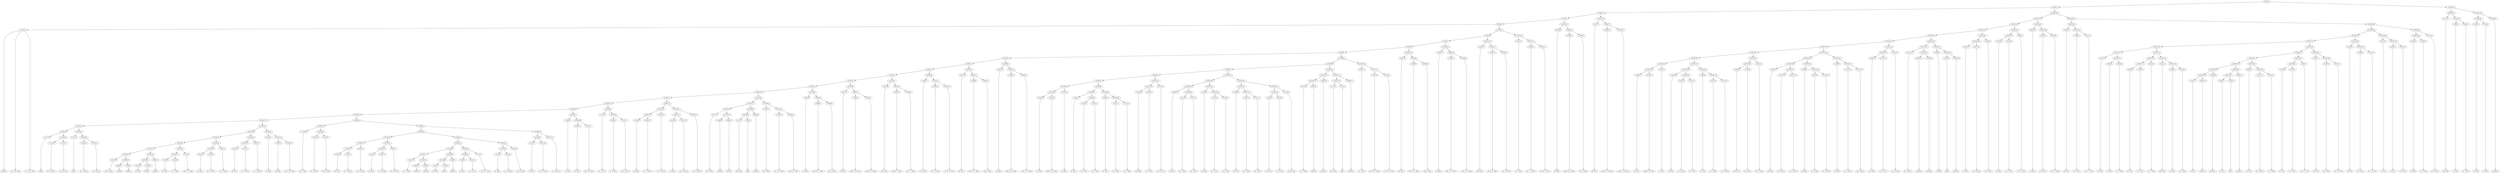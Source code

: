 digraph sample{
"L-543(0)"->"[Dis](0)"
"L-543(0)"->"[C  D  Dis  A](0)"
"L-543(0)"->"[C  D  Dis  A](1)"
"L2712(0)"->"[D](0)"
"L-1814(0)"->"[D  Gis  B](0)"
"L-1814(1)"->"[D  Gis  B](1)"
"L5358(24)"->"L-1814(0)"
"L5358(24)"->"L-1814(1)"
"L5358(23)"->"L2712(0)"
"L5358(23)"->"L5358(24)"
"L2712(1)"->"[D](1)"
"L4536(0)"->"[D  G  Ais](0)"
"L4536(1)"->"[D  G  Ais](1)"
"L5358(26)"->"L4536(0)"
"L5358(26)"->"L4536(1)"
"L5358(25)"->"L2712(1)"
"L5358(25)"->"L5358(26)"
"L5358(22)"->"L5358(23)"
"L5358(22)"->"L5358(25)"
"L1532(0)"->"[D  Fis  A](0)"
"L3609(0)"->"[rest](0)"
"L3609(1)"->"[rest](1)"
"L5358(33)"->"L3609(0)"
"L5358(33)"->"L3609(1)"
"L5358(32)"->"L1532(0)"
"L5358(32)"->"L5358(33)"
"L4182(0)"->"[D  E](0)"
"L-1828(0)"->"[Fis](0)"
"L5358(35)"->"L4182(0)"
"L5358(35)"->"L-1828(0)"
"L3609(2)"->"[rest](2)"
"L5358(34)"->"L5358(35)"
"L5358(34)"->"L3609(2)"
"L5358(31)"->"L5358(32)"
"L5358(31)"->"L5358(34)"
"L2490(0)"->"[G  A](0)"
"L3314(0)"->"[C  G  B](0)"
"L5358(37)"->"L2490(0)"
"L5358(37)"->"L3314(0)"
"L737(0)"->"[Cis  D  G  B](0)"
"L5358(36)"->"L5358(37)"
"L5358(36)"->"L737(0)"
"L5358(30)"->"L5358(31)"
"L5358(30)"->"L5358(36)"
"L4182(1)"->"[D  E](1)"
"L3487(0)"->"[C  D  Fis](0)"
"L5358(39)"->"L4182(1)"
"L5358(39)"->"L3487(0)"
"L3487(1)"->"[C  D  Fis](1)"
"L5358(38)"->"L5358(39)"
"L5358(38)"->"L3487(1)"
"L5358(29)"->"L5358(30)"
"L5358(29)"->"L5358(38)"
"L4182(2)"->"[D  E](2)"
"L3487(2)"->"[C  D  Fis](2)"
"L5358(41)"->"L4182(2)"
"L5358(41)"->"L3487(2)"
"L3487(3)"->"[C  D  Fis](3)"
"L5358(40)"->"L5358(41)"
"L5358(40)"->"L3487(3)"
"L5358(28)"->"L5358(29)"
"L5358(28)"->"L5358(40)"
"L2638(0)"->"[G  B](0)"
"L-1809(0)"->"[D  B](0)"
"L2556(0)"->"[D  E  Fis  B](0)"
"L5358(43)"->"L-1809(0)"
"L5358(43)"->"L2556(0)"
"L5358(42)"->"L2638(0)"
"L5358(42)"->"L5358(43)"
"L5358(27)"->"L5358(28)"
"L5358(27)"->"L5358(42)"
"L5358(21)"->"L5358(22)"
"L5358(21)"->"L5358(27)"
"L-1760(0)"->"[D  G  A](0)"
"L3678(0)"->"[C  D  B](0)"
"L4701(0)"->"[Cis  D  B](0)"
"L5358(46)"->"L3678(0)"
"L5358(46)"->"L4701(0)"
"L5358(45)"->"L-1760(0)"
"L5358(45)"->"L5358(46)"
"L4182(3)"->"[D  E](3)"
"L3487(4)"->"[C  D  Fis](4)"
"L5358(51)"->"L4182(3)"
"L5358(51)"->"L3487(4)"
"L3487(5)"->"[C  D  Fis](5)"
"L5358(50)"->"L5358(51)"
"L5358(50)"->"L3487(5)"
"L4182(4)"->"[D  E](4)"
"L3487(6)"->"[C  D  Fis](6)"
"L5358(53)"->"L4182(4)"
"L5358(53)"->"L3487(6)"
"L3487(7)"->"[C  D  Fis](7)"
"L5358(52)"->"L5358(53)"
"L5358(52)"->"L3487(7)"
"L5358(49)"->"L5358(50)"
"L5358(49)"->"L5358(52)"
"L2417(0)"->"[D  G  B](0)"
"L3609(3)"->"[rest](3)"
"L3609(4)"->"[rest](4)"
"L5358(58)"->"L3609(3)"
"L5358(58)"->"L3609(4)"
"L5358(57)"->"L2417(0)"
"L5358(57)"->"L5358(58)"
"L4182(5)"->"[D  E](5)"
"L-1828(1)"->"[Fis](1)"
"L5358(60)"->"L4182(5)"
"L5358(60)"->"L-1828(1)"
"L3609(5)"->"[rest](5)"
"L5358(59)"->"L5358(60)"
"L5358(59)"->"L3609(5)"
"L5358(56)"->"L5358(57)"
"L5358(56)"->"L5358(59)"
"L2490(1)"->"[G  A](1)"
"L3314(1)"->"[C  G  B](1)"
"L5358(62)"->"L2490(1)"
"L5358(62)"->"L3314(1)"
"L737(1)"->"[Cis  D  G  B](1)"
"L5358(61)"->"L5358(62)"
"L5358(61)"->"L737(1)"
"L5358(55)"->"L5358(56)"
"L5358(55)"->"L5358(61)"
"L4182(6)"->"[D  E](6)"
"L3487(8)"->"[C  D  Fis](8)"
"L5358(64)"->"L4182(6)"
"L5358(64)"->"L3487(8)"
"L3487(9)"->"[C  D  Fis](9)"
"L5358(63)"->"L5358(64)"
"L5358(63)"->"L3487(9)"
"L5358(54)"->"L5358(55)"
"L5358(54)"->"L5358(63)"
"L5358(48)"->"L5358(49)"
"L5358(48)"->"L5358(54)"
"L4182(7)"->"[D  E](7)"
"L3487(10)"->"[C  D  Fis](10)"
"L5358(66)"->"L4182(7)"
"L5358(66)"->"L3487(10)"
"L3487(11)"->"[C  D  Fis](11)"
"L5358(65)"->"L5358(66)"
"L5358(65)"->"L3487(11)"
"L5358(47)"->"L5358(48)"
"L5358(47)"->"L5358(65)"
"L5358(44)"->"L5358(45)"
"L5358(44)"->"L5358(47)"
"L5358(20)"->"L5358(21)"
"L5358(20)"->"L5358(44)"
"L2638(1)"->"[G  B](1)"
"L-1809(1)"->"[D  B](1)"
"L2556(1)"->"[D  E  Fis  B](1)"
"L5358(68)"->"L-1809(1)"
"L5358(68)"->"L2556(1)"
"L5358(67)"->"L2638(1)"
"L5358(67)"->"L5358(68)"
"L5358(19)"->"L5358(20)"
"L5358(19)"->"L5358(67)"
"L-1760(1)"->"[D  G  A](1)"
"L3678(1)"->"[C  D  B](1)"
"L4701(1)"->"[Cis  D  B](1)"
"L5358(70)"->"L3678(1)"
"L5358(70)"->"L4701(1)"
"L5358(69)"->"L-1760(1)"
"L5358(69)"->"L5358(70)"
"L5358(18)"->"L5358(19)"
"L5358(18)"->"L5358(69)"
"L4182(8)"->"[D  E](8)"
"L3487(12)"->"[C  D  Fis](12)"
"L5358(73)"->"L4182(8)"
"L5358(73)"->"L3487(12)"
"L3487(13)"->"[C  D  Fis](13)"
"L5358(72)"->"L5358(73)"
"L5358(72)"->"L3487(13)"
"L4182(9)"->"[D  E](9)"
"L3487(14)"->"[C  D  Fis](14)"
"L5358(75)"->"L4182(9)"
"L5358(75)"->"L3487(14)"
"L3487(15)"->"[C  D  Fis](15)"
"L5358(74)"->"L5358(75)"
"L5358(74)"->"L3487(15)"
"L5358(71)"->"L5358(72)"
"L5358(71)"->"L5358(74)"
"L5358(17)"->"L5358(18)"
"L5358(17)"->"L5358(71)"
"L2417(1)"->"[D  G  B](1)"
"L3609(6)"->"[rest](6)"
"L3609(7)"->"[rest](7)"
"L5358(79)"->"L3609(6)"
"L5358(79)"->"L3609(7)"
"L5358(78)"->"L2417(1)"
"L5358(78)"->"L5358(79)"
"L3111(0)"->"[Fis  G](0)"
"L783(0)"->"[A](0)"
"L5358(81)"->"L3111(0)"
"L5358(81)"->"L783(0)"
"L3609(8)"->"[rest](8)"
"L5358(80)"->"L5358(81)"
"L5358(80)"->"L3609(8)"
"L5358(77)"->"L5358(78)"
"L5358(77)"->"L5358(80)"
"L3345(0)"->"[E  G  B](0)"
"L3461(0)"->"[E  Fis  G  B](0)"
"L3461(1)"->"[E  Fis  G  B](1)"
"L4321(0)"->"L3461(0)"
"L4321(0)"->"L3461(1)"
"L5358(82)"->"L3345(0)"
"L5358(82)"->"L4321(0)"
"L5358(76)"->"L5358(77)"
"L5358(76)"->"L5358(82)"
"L5358(16)"->"L5358(17)"
"L5358(16)"->"L5358(76)"
"L4567(0)"->"[E  B](0)"
"L1666(0)"->"[Dis  Fis  A  B](0)"
"L3898(0)"->"[Fis  A  B](0)"
"L4882(0)"->"L1666(0)"
"L4882(0)"->"L3898(0)"
"L5358(83)"->"L4567(0)"
"L5358(83)"->"L4882(0)"
"L5358(15)"->"L5358(16)"
"L5358(15)"->"L5358(83)"
"L4567(1)"->"[E  B](1)"
"L1666(1)"->"[Dis  Fis  A  B](1)"
"L1666(2)"->"[Dis  Fis  A  B](2)"
"L4882(1)"->"L1666(1)"
"L4882(1)"->"L1666(2)"
"L5358(84)"->"L4567(1)"
"L5358(84)"->"L4882(1)"
"L5358(14)"->"L5358(15)"
"L5358(14)"->"L5358(84)"
"L3925(0)"->"[Dis  E](0)"
"L3461(2)"->"[E  Fis  G  B](2)"
"L1690(0)"->"[E  G  A  B](0)"
"L4681(0)"->"L3461(2)"
"L4681(0)"->"L1690(0)"
"L5358(85)"->"L3925(0)"
"L5358(85)"->"L4681(0)"
"L5358(13)"->"L5358(14)"
"L5358(13)"->"L5358(85)"
"L2400(0)"->"[C  E  B](0)"
"L1690(1)"->"[E  G  A  B](1)"
"L3461(3)"->"[E  Fis  G  B](3)"
"L5051(0)"->"L1690(1)"
"L5051(0)"->"L3461(3)"
"L5358(86)"->"L2400(0)"
"L5358(86)"->"L5051(0)"
"L5358(12)"->"L5358(13)"
"L5358(12)"->"L5358(86)"
"L4567(2)"->"[E  B](2)"
"L1666(3)"->"[Dis  Fis  A  B](3)"
"L3898(1)"->"[Fis  A  B](1)"
"L4882(2)"->"L1666(3)"
"L4882(2)"->"L3898(1)"
"L5358(87)"->"L4567(2)"
"L5358(87)"->"L4882(2)"
"L5358(11)"->"L5358(12)"
"L5358(11)"->"L5358(87)"
"L4567(3)"->"[E  B](3)"
"L1666(4)"->"[Dis  Fis  A  B](4)"
"L1666(5)"->"[Dis  Fis  A  B](5)"
"L4882(3)"->"L1666(4)"
"L4882(3)"->"L1666(5)"
"L5358(88)"->"L4567(3)"
"L5358(88)"->"L4882(3)"
"L5358(10)"->"L5358(11)"
"L5358(10)"->"L5358(88)"
"L2059(0)"->"[E  G](0)"
"L2470(0)"->"[Dis  E  Fis  A](0)"
"L5358(95)"->"L2059(0)"
"L5358(95)"->"L2470(0)"
"L2214(0)"->"[C  D](0)"
"L5358(94)"->"L5358(95)"
"L5358(94)"->"L2214(0)"
"L-1809(2)"->"[D  B](2)"
"L2474(0)"->"[C  D  A](0)"
"L2474(1)"->"[C  D  A](1)"
"L5358(98)"->"L2474(0)"
"L5358(98)"->"L2474(1)"
"L5358(97)"->"L-1809(2)"
"L5358(97)"->"L5358(98)"
"L2490(2)"->"[G  A](2)"
"L2417(2)"->"[D  G  B](2)"
"L2417(3)"->"[D  G  B](3)"
"L5358(100)"->"L2417(2)"
"L5358(100)"->"L2417(3)"
"L5358(99)"->"L2490(2)"
"L5358(99)"->"L5358(100)"
"L5358(96)"->"L5358(97)"
"L5358(96)"->"L5358(99)"
"L5358(93)"->"L5358(94)"
"L5358(93)"->"L5358(96)"
"L2404(0)"->"[Cis  D](0)"
"L2474(2)"->"[C  D  A](2)"
"L5358(102)"->"L2404(0)"
"L5358(102)"->"L2474(2)"
"L1532(1)"->"[D  Fis  A](1)"
"L5358(101)"->"L5358(102)"
"L5358(101)"->"L1532(1)"
"L5358(92)"->"L5358(93)"
"L5358(92)"->"L5358(101)"
"L2638(2)"->"[G  B](2)"
"L2417(4)"->"[D  G  B](4)"
"L2417(5)"->"[D  G  B](5)"
"L5358(106)"->"L2417(4)"
"L5358(106)"->"L2417(5)"
"L5358(105)"->"L2638(2)"
"L5358(105)"->"L5358(106)"
"L-1809(3)"->"[D  B](3)"
"L2474(3)"->"[C  D  A](3)"
"L2474(4)"->"[C  D  A](4)"
"L5358(108)"->"L2474(3)"
"L5358(108)"->"L2474(4)"
"L5358(107)"->"L-1809(3)"
"L5358(107)"->"L5358(108)"
"L5358(104)"->"L5358(105)"
"L5358(104)"->"L5358(107)"
"L2490(3)"->"[G  A](3)"
"L2417(6)"->"[D  G  B](6)"
"L2417(7)"->"[D  G  B](7)"
"L5358(111)"->"L2417(6)"
"L5358(111)"->"L2417(7)"
"L5358(110)"->"L2490(3)"
"L5358(110)"->"L5358(111)"
"L2404(1)"->"[Cis  D](1)"
"L2474(5)"->"[C  D  A](5)"
"L5358(113)"->"L2404(1)"
"L5358(113)"->"L2474(5)"
"L1532(2)"->"[D  Fis  A](2)"
"L5358(112)"->"L5358(113)"
"L5358(112)"->"L1532(2)"
"L5358(109)"->"L5358(110)"
"L5358(109)"->"L5358(112)"
"L5358(103)"->"L5358(104)"
"L5358(103)"->"L5358(109)"
"L5358(91)"->"L5358(92)"
"L5358(91)"->"L5358(103)"
"L2417(8)"->"[D  G  B](8)"
"L3609(9)"->"[rest](9)"
"L5358(116)"->"L2417(8)"
"L5358(116)"->"L3609(9)"
"L3609(10)"->"[rest](10)"
"L5358(115)"->"L5358(116)"
"L5358(115)"->"L3609(10)"
"L3111(1)"->"[Fis  G](1)"
"L783(1)"->"[A](1)"
"L5358(118)"->"L3111(1)"
"L5358(118)"->"L783(1)"
"L3609(11)"->"[rest](11)"
"L5358(117)"->"L5358(118)"
"L5358(117)"->"L3609(11)"
"L5358(114)"->"L5358(115)"
"L5358(114)"->"L5358(117)"
"L5358(90)"->"L5358(91)"
"L5358(90)"->"L5358(114)"
"L3345(1)"->"[E  G  B](1)"
"L3461(4)"->"[E  Fis  G  B](4)"
"L3461(5)"->"[E  Fis  G  B](5)"
"L4321(1)"->"L3461(4)"
"L4321(1)"->"L3461(5)"
"L5358(119)"->"L3345(1)"
"L5358(119)"->"L4321(1)"
"L5358(89)"->"L5358(90)"
"L5358(89)"->"L5358(119)"
"L5358(9)"->"L5358(10)"
"L5358(9)"->"L5358(89)"
"L4567(4)"->"[E  B](4)"
"L1666(6)"->"[Dis  Fis  A  B](6)"
"L3898(2)"->"[Fis  A  B](2)"
"L4882(4)"->"L1666(6)"
"L4882(4)"->"L3898(2)"
"L5358(120)"->"L4567(4)"
"L5358(120)"->"L4882(4)"
"L5358(8)"->"L5358(9)"
"L5358(8)"->"L5358(120)"
"L4567(5)"->"[E  B](5)"
"L1666(7)"->"[Dis  Fis  A  B](7)"
"L1666(8)"->"[Dis  Fis  A  B](8)"
"L4882(5)"->"L1666(7)"
"L4882(5)"->"L1666(8)"
"L5358(121)"->"L4567(5)"
"L5358(121)"->"L4882(5)"
"L5358(7)"->"L5358(8)"
"L5358(7)"->"L5358(121)"
"L3925(1)"->"[Dis  E](1)"
"L3461(6)"->"[E  Fis  G  B](6)"
"L1690(2)"->"[E  G  A  B](2)"
"L4681(1)"->"L3461(6)"
"L4681(1)"->"L1690(2)"
"L5358(122)"->"L3925(1)"
"L5358(122)"->"L4681(1)"
"L5358(6)"->"L5358(7)"
"L5358(6)"->"L5358(122)"
"L2400(1)"->"[C  E  B](1)"
"L1690(3)"->"[E  G  A  B](3)"
"L3461(7)"->"[E  Fis  G  B](7)"
"L5051(1)"->"L1690(3)"
"L5051(1)"->"L3461(7)"
"L5358(123)"->"L2400(1)"
"L5358(123)"->"L5051(1)"
"L5358(5)"->"L5358(6)"
"L5358(5)"->"L5358(123)"
"L5358(4)"->"L-543(0)"
"L5358(4)"->"L5358(5)"
"L4567(6)"->"[E  B](6)"
"L1666(9)"->"[Dis  Fis  A  B](9)"
"L3898(3)"->"[Fis  A  B](3)"
"L4882(6)"->"L1666(9)"
"L4882(6)"->"L3898(3)"
"L5358(124)"->"L4567(6)"
"L5358(124)"->"L4882(6)"
"L5358(3)"->"L5358(4)"
"L5358(3)"->"L5358(124)"
"L4567(7)"->"[E  B](7)"
"L1666(10)"->"[Dis  Fis  A  B](10)"
"L1666(11)"->"[Dis  Fis  A  B](11)"
"L4882(7)"->"L1666(10)"
"L4882(7)"->"L1666(11)"
"L5358(125)"->"L4567(7)"
"L5358(125)"->"L4882(7)"
"L5358(2)"->"L5358(3)"
"L5358(2)"->"L5358(125)"
"L2059(1)"->"[E  G](1)"
"L2470(1)"->"[Dis  E  Fis  A](1)"
"L5358(136)"->"L2059(1)"
"L5358(136)"->"L2470(1)"
"L2214(1)"->"[C  D](1)"
"L5358(135)"->"L5358(136)"
"L5358(135)"->"L2214(1)"
"L-1809(4)"->"[D  B](4)"
"L2474(6)"->"[C  D  A](6)"
"L2474(7)"->"[C  D  A](7)"
"L5358(139)"->"L2474(6)"
"L5358(139)"->"L2474(7)"
"L5358(138)"->"L-1809(4)"
"L5358(138)"->"L5358(139)"
"L2490(4)"->"[G  A](4)"
"L2417(9)"->"[D  G  B](9)"
"L2417(10)"->"[D  G  B](10)"
"L5358(141)"->"L2417(9)"
"L5358(141)"->"L2417(10)"
"L5358(140)"->"L2490(4)"
"L5358(140)"->"L5358(141)"
"L5358(137)"->"L5358(138)"
"L5358(137)"->"L5358(140)"
"L5358(134)"->"L5358(135)"
"L5358(134)"->"L5358(137)"
"L2404(2)"->"[Cis  D](2)"
"L2474(8)"->"[C  D  A](8)"
"L5358(143)"->"L2404(2)"
"L5358(143)"->"L2474(8)"
"L1532(3)"->"[D  Fis  A](3)"
"L5358(142)"->"L5358(143)"
"L5358(142)"->"L1532(3)"
"L5358(133)"->"L5358(134)"
"L5358(133)"->"L5358(142)"
"L2638(3)"->"[G  B](3)"
"L2417(11)"->"[D  G  B](11)"
"L2417(12)"->"[D  G  B](12)"
"L5358(147)"->"L2417(11)"
"L5358(147)"->"L2417(12)"
"L5358(146)"->"L2638(3)"
"L5358(146)"->"L5358(147)"
"L-1809(5)"->"[D  B](5)"
"L2474(9)"->"[C  D  A](9)"
"L2474(10)"->"[C  D  A](10)"
"L5358(149)"->"L2474(9)"
"L5358(149)"->"L2474(10)"
"L5358(148)"->"L-1809(5)"
"L5358(148)"->"L5358(149)"
"L5358(145)"->"L5358(146)"
"L5358(145)"->"L5358(148)"
"L2490(5)"->"[G  A](5)"
"L2417(13)"->"[D  G  B](13)"
"L2417(14)"->"[D  G  B](14)"
"L5358(151)"->"L2417(13)"
"L5358(151)"->"L2417(14)"
"L5358(150)"->"L2490(5)"
"L5358(150)"->"L5358(151)"
"L5358(144)"->"L5358(145)"
"L5358(144)"->"L5358(150)"
"L5358(132)"->"L5358(133)"
"L5358(132)"->"L5358(144)"
"L2404(3)"->"[Cis  D](3)"
"L2474(11)"->"[C  D  A](11)"
"L5358(153)"->"L2404(3)"
"L5358(153)"->"L2474(11)"
"L1532(4)"->"[D  Fis  A](4)"
"L5358(152)"->"L5358(153)"
"L5358(152)"->"L1532(4)"
"L5358(131)"->"L5358(132)"
"L5358(131)"->"L5358(152)"
"L2417(15)"->"[D  G  B](15)"
"L3609(12)"->"[rest](12)"
"L3609(13)"->"[rest](13)"
"L5358(156)"->"L3609(12)"
"L5358(156)"->"L3609(13)"
"L5358(155)"->"L2417(15)"
"L5358(155)"->"L5358(156)"
"L2490(6)"->"[G  A](6)"
"L1264(0)"->"[G](0)"
"L3609(14)"->"[rest](14)"
"L5358(158)"->"L1264(0)"
"L5358(158)"->"L3609(14)"
"L5358(157)"->"L2490(6)"
"L5358(157)"->"L5358(158)"
"L5358(154)"->"L5358(155)"
"L5358(154)"->"L5358(157)"
"L5358(130)"->"L5358(131)"
"L5358(130)"->"L5358(154)"
"L3631(0)"->"[F  G](0)"
"L2417(16)"->"[D  G  B](16)"
"L5358(160)"->"L3631(0)"
"L5358(160)"->"L2417(16)"
"L3520(0)"->"[F  G  B](0)"
"L5358(159)"->"L5358(160)"
"L5358(159)"->"L3520(0)"
"L5358(129)"->"L5358(130)"
"L5358(129)"->"L5358(159)"
"L2762(0)"->"[C  E](0)"
"L2198(0)"->"[C  E  G](0)"
"L5358(162)"->"L2762(0)"
"L5358(162)"->"L2198(0)"
"L408(0)"->"[C  E  F  G](0)"
"L5358(161)"->"L5358(162)"
"L5358(161)"->"L408(0)"
"L5358(128)"->"L5358(129)"
"L5358(128)"->"L5358(161)"
"L3813(0)"->"[D  F](0)"
"L3520(1)"->"[F  G  B](1)"
"L4531(0)"->"[D  F  G  B](0)"
"L5358(164)"->"L3520(1)"
"L5358(164)"->"L4531(0)"
"L5358(163)"->"L3813(0)"
"L5358(163)"->"L5358(164)"
"L5358(127)"->"L5358(128)"
"L5358(127)"->"L5358(163)"
"L2059(2)"->"[E  G](2)"
"L2198(1)"->"[C  E  G](1)"
"L2811(0)"->"[C  E  G  A](0)"
"L5358(167)"->"L2198(1)"
"L5358(167)"->"L2811(0)"
"L5358(166)"->"L2059(2)"
"L5358(166)"->"L5358(167)"
"L3877(0)"->"[F  A](0)"
"L2056(0)"->"[C  A](0)"
"L5045(0)"->"[C  F  A](0)"
"L5358(174)"->"L2056(0)"
"L5358(174)"->"L5045(0)"
"L5358(173)"->"L3877(0)"
"L5358(173)"->"L5358(174)"
"L2059(3)"->"[E  G](3)"
"L2198(2)"->"[C  E  G](2)"
"L5358(177)"->"L2059(3)"
"L5358(177)"->"L2198(2)"
"L3435(0)"->"[C  G  A](0)"
"L5358(176)"->"L5358(177)"
"L5358(176)"->"L3435(0)"
"L3111(2)"->"[Fis  G](2)"
"L2059(4)"->"[E  G](4)"
"L2853(0)"->"[D  F  B](0)"
"L5358(179)"->"L2059(4)"
"L5358(179)"->"L2853(0)"
"L5358(178)"->"L3111(2)"
"L5358(178)"->"L5358(179)"
"L5358(175)"->"L5358(176)"
"L5358(175)"->"L5358(178)"
"L5358(172)"->"L5358(173)"
"L5358(172)"->"L5358(175)"
"L2762(1)"->"[C  E](1)"
"L3609(15)"->"[rest](15)"
"L5358(185)"->"L2762(1)"
"L5358(185)"->"L3609(15)"
"L3609(16)"->"[rest](16)"
"L5358(184)"->"L5358(185)"
"L5358(184)"->"L3609(16)"
"L2490(7)"->"[G  A](7)"
"L1264(1)"->"[G](1)"
"L5358(187)"->"L2490(7)"
"L5358(187)"->"L1264(1)"
"L3609(17)"->"[rest](17)"
"L5358(186)"->"L5358(187)"
"L5358(186)"->"L3609(17)"
"L5358(183)"->"L5358(184)"
"L5358(183)"->"L5358(186)"
"L3631(1)"->"[F  G](1)"
"L2417(17)"->"[D  G  B](17)"
"L3520(2)"->"[F  G  B](2)"
"L5358(189)"->"L2417(17)"
"L5358(189)"->"L3520(2)"
"L5358(188)"->"L3631(1)"
"L5358(188)"->"L5358(189)"
"L5358(182)"->"L5358(183)"
"L5358(182)"->"L5358(188)"
"L2762(2)"->"[C  E](2)"
"L2198(3)"->"[C  E  G](3)"
"L5358(191)"->"L2762(2)"
"L5358(191)"->"L2198(3)"
"L408(1)"->"[C  E  F  G](1)"
"L5358(190)"->"L5358(191)"
"L5358(190)"->"L408(1)"
"L5358(181)"->"L5358(182)"
"L5358(181)"->"L5358(190)"
"L3813(1)"->"[D  F](1)"
"L3520(3)"->"[F  G  B](3)"
"L4531(1)"->"[D  F  G  B](1)"
"L5358(193)"->"L3520(3)"
"L5358(193)"->"L4531(1)"
"L5358(192)"->"L3813(1)"
"L5358(192)"->"L5358(193)"
"L5358(180)"->"L5358(181)"
"L5358(180)"->"L5358(192)"
"L5358(171)"->"L5358(172)"
"L5358(171)"->"L5358(180)"
"L2059(5)"->"[E  G](5)"
"L2198(4)"->"[C  E  G](4)"
"L2811(1)"->"[C  E  G  A](1)"
"L5358(195)"->"L2198(4)"
"L5358(195)"->"L2811(1)"
"L5358(194)"->"L2059(5)"
"L5358(194)"->"L5358(195)"
"L5358(170)"->"L5358(171)"
"L5358(170)"->"L5358(194)"
"L3877(1)"->"[F  A](1)"
"L2056(1)"->"[C  A](1)"
"L5045(1)"->"[C  F  A](1)"
"L5358(197)"->"L2056(1)"
"L5358(197)"->"L5045(1)"
"L5358(196)"->"L3877(1)"
"L5358(196)"->"L5358(197)"
"L5358(169)"->"L5358(170)"
"L5358(169)"->"L5358(196)"
"L2059(6)"->"[E  G](6)"
"L2198(5)"->"[C  E  G](5)"
"L5358(199)"->"L2059(6)"
"L5358(199)"->"L2198(5)"
"L3435(1)"->"[C  G  A](1)"
"L5358(198)"->"L5358(199)"
"L5358(198)"->"L3435(1)"
"L5358(168)"->"L5358(169)"
"L5358(168)"->"L5358(198)"
"L5358(165)"->"L5358(166)"
"L5358(165)"->"L5358(168)"
"L5358(126)"->"L5358(127)"
"L5358(126)"->"L5358(165)"
"L5358(1)"->"L5358(2)"
"L5358(1)"->"L5358(126)"
"L3111(3)"->"[Fis  G](3)"
"L2059(7)"->"[E  G](7)"
"L2853(1)"->"[D  F  B](1)"
"L5358(202)"->"L2059(7)"
"L5358(202)"->"L2853(1)"
"L5358(201)"->"L3111(3)"
"L5358(201)"->"L5358(202)"
"L2762(3)"->"[C  E](3)"
"L2762(4)"->"[C  E](4)"
"L5358(204)"->"L2762(3)"
"L5358(204)"->"L2762(4)"
"L3609(18)"->"[rest](18)"
"L5358(203)"->"L5358(204)"
"L5358(203)"->"L3609(18)"
"L5358(200)"->"L5358(201)"
"L5358(200)"->"L5358(203)"
"L5358(0)"->"L5358(1)"
"L5358(0)"->"L5358(200)"
{rank = min; "L5358(0)"}
{rank = same; "L5358(1)"; "L5358(200)";}
{rank = same; "L5358(2)"; "L5358(126)"; "L5358(201)"; "L5358(203)";}
{rank = same; "L5358(3)"; "L5358(125)"; "L5358(127)"; "L5358(165)"; "L3111(3)"; "L5358(202)"; "L5358(204)"; "L3609(18)";}
{rank = same; "L5358(4)"; "L5358(124)"; "L4567(7)"; "L4882(7)"; "L5358(128)"; "L5358(163)"; "L5358(166)"; "L5358(168)"; "L2059(7)"; "L2853(1)"; "L2762(3)"; "L2762(4)";}
{rank = same; "L-543(0)"; "L5358(5)"; "L4567(6)"; "L4882(6)"; "L1666(10)"; "L1666(11)"; "L5358(129)"; "L5358(161)"; "L3813(0)"; "L5358(164)"; "L2059(2)"; "L5358(167)"; "L5358(169)"; "L5358(198)";}
{rank = same; "L5358(6)"; "L5358(123)"; "L1666(9)"; "L3898(3)"; "L5358(130)"; "L5358(159)"; "L5358(162)"; "L408(0)"; "L3520(1)"; "L4531(0)"; "L2198(1)"; "L2811(0)"; "L5358(170)"; "L5358(196)"; "L5358(199)"; "L3435(1)";}
{rank = same; "L5358(7)"; "L5358(122)"; "L2400(1)"; "L5051(1)"; "L5358(131)"; "L5358(154)"; "L5358(160)"; "L3520(0)"; "L2762(0)"; "L2198(0)"; "L5358(171)"; "L5358(194)"; "L3877(1)"; "L5358(197)"; "L2059(6)"; "L2198(5)";}
{rank = same; "L5358(8)"; "L5358(121)"; "L3925(1)"; "L4681(1)"; "L1690(3)"; "L3461(7)"; "L5358(132)"; "L5358(152)"; "L5358(155)"; "L5358(157)"; "L3631(0)"; "L2417(16)"; "L5358(172)"; "L5358(180)"; "L2059(5)"; "L5358(195)"; "L2056(1)"; "L5045(1)";}
{rank = same; "L5358(9)"; "L5358(120)"; "L4567(5)"; "L4882(5)"; "L3461(6)"; "L1690(2)"; "L5358(133)"; "L5358(144)"; "L5358(153)"; "L1532(4)"; "L2417(15)"; "L5358(156)"; "L2490(6)"; "L5358(158)"; "L5358(173)"; "L5358(175)"; "L5358(181)"; "L5358(192)"; "L2198(4)"; "L2811(1)";}
{rank = same; "L5358(10)"; "L5358(89)"; "L4567(4)"; "L4882(4)"; "L1666(7)"; "L1666(8)"; "L5358(134)"; "L5358(142)"; "L5358(145)"; "L5358(150)"; "L2404(3)"; "L2474(11)"; "L3609(12)"; "L3609(13)"; "L1264(0)"; "L3609(14)"; "L3877(0)"; "L5358(174)"; "L5358(176)"; "L5358(178)"; "L5358(182)"; "L5358(190)"; "L3813(1)"; "L5358(193)";}
{rank = same; "L5358(11)"; "L5358(88)"; "L5358(90)"; "L5358(119)"; "L1666(6)"; "L3898(2)"; "L5358(135)"; "L5358(137)"; "L5358(143)"; "L1532(3)"; "L5358(146)"; "L5358(148)"; "L2490(5)"; "L5358(151)"; "L2056(0)"; "L5045(0)"; "L5358(177)"; "L3435(0)"; "L3111(2)"; "L5358(179)"; "L5358(183)"; "L5358(188)"; "L5358(191)"; "L408(1)"; "L3520(3)"; "L4531(1)";}
{rank = same; "L5358(12)"; "L5358(87)"; "L4567(3)"; "L4882(3)"; "L5358(91)"; "L5358(114)"; "L3345(1)"; "L4321(1)"; "L5358(136)"; "L2214(1)"; "L5358(138)"; "L5358(140)"; "L2404(2)"; "L2474(8)"; "L2638(3)"; "L5358(147)"; "L-1809(5)"; "L5358(149)"; "L2417(13)"; "L2417(14)"; "L2059(3)"; "L2198(2)"; "L2059(4)"; "L2853(0)"; "L5358(184)"; "L5358(186)"; "L3631(1)"; "L5358(189)"; "L2762(2)"; "L2198(3)";}
{rank = same; "L5358(13)"; "L5358(86)"; "L4567(2)"; "L4882(2)"; "L1666(4)"; "L1666(5)"; "L5358(92)"; "L5358(103)"; "L5358(115)"; "L5358(117)"; "L3461(4)"; "L3461(5)"; "L2059(1)"; "L2470(1)"; "L-1809(4)"; "L5358(139)"; "L2490(4)"; "L5358(141)"; "L2417(11)"; "L2417(12)"; "L2474(9)"; "L2474(10)"; "L5358(185)"; "L3609(16)"; "L5358(187)"; "L3609(17)"; "L2417(17)"; "L3520(2)";}
{rank = same; "L5358(14)"; "L5358(85)"; "L2400(0)"; "L5051(0)"; "L1666(3)"; "L3898(1)"; "L5358(93)"; "L5358(101)"; "L5358(104)"; "L5358(109)"; "L5358(116)"; "L3609(10)"; "L5358(118)"; "L3609(11)"; "L2474(6)"; "L2474(7)"; "L2417(9)"; "L2417(10)"; "L2762(1)"; "L3609(15)"; "L2490(7)"; "L1264(1)";}
{rank = same; "L5358(15)"; "L5358(84)"; "L3925(0)"; "L4681(0)"; "L1690(1)"; "L3461(3)"; "L5358(94)"; "L5358(96)"; "L5358(102)"; "L1532(1)"; "L5358(105)"; "L5358(107)"; "L5358(110)"; "L5358(112)"; "L2417(8)"; "L3609(9)"; "L3111(1)"; "L783(1)";}
{rank = same; "L5358(16)"; "L5358(83)"; "L4567(1)"; "L4882(1)"; "L3461(2)"; "L1690(0)"; "L5358(95)"; "L2214(0)"; "L5358(97)"; "L5358(99)"; "L2404(0)"; "L2474(2)"; "L2638(2)"; "L5358(106)"; "L-1809(3)"; "L5358(108)"; "L2490(3)"; "L5358(111)"; "L5358(113)"; "L1532(2)";}
{rank = same; "L5358(17)"; "L5358(76)"; "L4567(0)"; "L4882(0)"; "L1666(1)"; "L1666(2)"; "L2059(0)"; "L2470(0)"; "L-1809(2)"; "L5358(98)"; "L2490(2)"; "L5358(100)"; "L2417(4)"; "L2417(5)"; "L2474(3)"; "L2474(4)"; "L2417(6)"; "L2417(7)"; "L2404(1)"; "L2474(5)";}
{rank = same; "L5358(18)"; "L5358(71)"; "L5358(77)"; "L5358(82)"; "L1666(0)"; "L3898(0)"; "L2474(0)"; "L2474(1)"; "L2417(2)"; "L2417(3)";}
{rank = same; "L5358(19)"; "L5358(69)"; "L5358(72)"; "L5358(74)"; "L5358(78)"; "L5358(80)"; "L3345(0)"; "L4321(0)";}
{rank = same; "L5358(20)"; "L5358(67)"; "L-1760(1)"; "L5358(70)"; "L5358(73)"; "L3487(13)"; "L5358(75)"; "L3487(15)"; "L2417(1)"; "L5358(79)"; "L5358(81)"; "L3609(8)"; "L3461(0)"; "L3461(1)";}
{rank = same; "L5358(21)"; "L5358(44)"; "L2638(1)"; "L5358(68)"; "L3678(1)"; "L4701(1)"; "L4182(8)"; "L3487(12)"; "L4182(9)"; "L3487(14)"; "L3609(6)"; "L3609(7)"; "L3111(0)"; "L783(0)";}
{rank = same; "L5358(22)"; "L5358(27)"; "L5358(45)"; "L5358(47)"; "L-1809(1)"; "L2556(1)";}
{rank = same; "L5358(23)"; "L5358(25)"; "L5358(28)"; "L5358(42)"; "L-1760(0)"; "L5358(46)"; "L5358(48)"; "L5358(65)";}
{rank = same; "L2712(0)"; "L5358(24)"; "L2712(1)"; "L5358(26)"; "L5358(29)"; "L5358(40)"; "L2638(0)"; "L5358(43)"; "L3678(0)"; "L4701(0)"; "L5358(49)"; "L5358(54)"; "L5358(66)"; "L3487(11)";}
{rank = same; "L-1814(0)"; "L-1814(1)"; "L4536(0)"; "L4536(1)"; "L5358(30)"; "L5358(38)"; "L5358(41)"; "L3487(3)"; "L-1809(0)"; "L2556(0)"; "L5358(50)"; "L5358(52)"; "L5358(55)"; "L5358(63)"; "L4182(7)"; "L3487(10)";}
{rank = same; "L5358(31)"; "L5358(36)"; "L5358(39)"; "L3487(1)"; "L4182(2)"; "L3487(2)"; "L5358(51)"; "L3487(5)"; "L5358(53)"; "L3487(7)"; "L5358(56)"; "L5358(61)"; "L5358(64)"; "L3487(9)";}
{rank = same; "L5358(32)"; "L5358(34)"; "L5358(37)"; "L737(0)"; "L4182(1)"; "L3487(0)"; "L4182(3)"; "L3487(4)"; "L4182(4)"; "L3487(6)"; "L5358(57)"; "L5358(59)"; "L5358(62)"; "L737(1)"; "L4182(6)"; "L3487(8)";}
{rank = same; "L1532(0)"; "L5358(33)"; "L5358(35)"; "L3609(2)"; "L2490(0)"; "L3314(0)"; "L2417(0)"; "L5358(58)"; "L5358(60)"; "L3609(5)"; "L2490(1)"; "L3314(1)";}
{rank = same; "L3609(0)"; "L3609(1)"; "L4182(0)"; "L-1828(0)"; "L3609(3)"; "L3609(4)"; "L4182(5)"; "L-1828(1)";}
{rank = max; "[A](0)"; "[A](1)"; "[C  A](0)"; "[C  A](1)"; "[C  D  A](0)"; "[C  D  A](1)"; "[C  D  A](10)"; "[C  D  A](11)"; "[C  D  A](2)"; "[C  D  A](3)"; "[C  D  A](4)"; "[C  D  A](5)"; "[C  D  A](6)"; "[C  D  A](7)"; "[C  D  A](8)"; "[C  D  A](9)"; "[C  D  B](0)"; "[C  D  B](1)"; "[C  D  Dis  A](0)"; "[C  D  Dis  A](1)"; "[C  D  Fis](0)"; "[C  D  Fis](1)"; "[C  D  Fis](10)"; "[C  D  Fis](11)"; "[C  D  Fis](12)"; "[C  D  Fis](13)"; "[C  D  Fis](14)"; "[C  D  Fis](15)"; "[C  D  Fis](2)"; "[C  D  Fis](3)"; "[C  D  Fis](4)"; "[C  D  Fis](5)"; "[C  D  Fis](6)"; "[C  D  Fis](7)"; "[C  D  Fis](8)"; "[C  D  Fis](9)"; "[C  D](0)"; "[C  D](1)"; "[C  E  B](0)"; "[C  E  B](1)"; "[C  E  F  G](0)"; "[C  E  F  G](1)"; "[C  E  G  A](0)"; "[C  E  G  A](1)"; "[C  E  G](0)"; "[C  E  G](1)"; "[C  E  G](2)"; "[C  E  G](3)"; "[C  E  G](4)"; "[C  E  G](5)"; "[C  E](0)"; "[C  E](1)"; "[C  E](2)"; "[C  E](3)"; "[C  E](4)"; "[C  F  A](0)"; "[C  F  A](1)"; "[C  G  A](0)"; "[C  G  A](1)"; "[C  G  B](0)"; "[C  G  B](1)"; "[Cis  D  B](0)"; "[Cis  D  B](1)"; "[Cis  D  G  B](0)"; "[Cis  D  G  B](1)"; "[Cis  D](0)"; "[Cis  D](1)"; "[Cis  D](2)"; "[Cis  D](3)"; "[D  B](0)"; "[D  B](1)"; "[D  B](2)"; "[D  B](3)"; "[D  B](4)"; "[D  B](5)"; "[D  E  Fis  B](0)"; "[D  E  Fis  B](1)"; "[D  E](0)"; "[D  E](1)"; "[D  E](2)"; "[D  E](3)"; "[D  E](4)"; "[D  E](5)"; "[D  E](6)"; "[D  E](7)"; "[D  E](8)"; "[D  E](9)"; "[D  F  B](0)"; "[D  F  B](1)"; "[D  F  G  B](0)"; "[D  F  G  B](1)"; "[D  F](0)"; "[D  F](1)"; "[D  Fis  A](0)"; "[D  Fis  A](1)"; "[D  Fis  A](2)"; "[D  Fis  A](3)"; "[D  Fis  A](4)"; "[D  G  A](0)"; "[D  G  A](1)"; "[D  G  Ais](0)"; "[D  G  Ais](1)"; "[D  G  B](0)"; "[D  G  B](1)"; "[D  G  B](10)"; "[D  G  B](11)"; "[D  G  B](12)"; "[D  G  B](13)"; "[D  G  B](14)"; "[D  G  B](15)"; "[D  G  B](16)"; "[D  G  B](17)"; "[D  G  B](2)"; "[D  G  B](3)"; "[D  G  B](4)"; "[D  G  B](5)"; "[D  G  B](6)"; "[D  G  B](7)"; "[D  G  B](8)"; "[D  G  B](9)"; "[D  Gis  B](0)"; "[D  Gis  B](1)"; "[D](0)"; "[D](1)"; "[Dis  E  Fis  A](0)"; "[Dis  E  Fis  A](1)"; "[Dis  E](0)"; "[Dis  E](1)"; "[Dis  Fis  A  B](0)"; "[Dis  Fis  A  B](1)"; "[Dis  Fis  A  B](10)"; "[Dis  Fis  A  B](11)"; "[Dis  Fis  A  B](2)"; "[Dis  Fis  A  B](3)"; "[Dis  Fis  A  B](4)"; "[Dis  Fis  A  B](5)"; "[Dis  Fis  A  B](6)"; "[Dis  Fis  A  B](7)"; "[Dis  Fis  A  B](8)"; "[Dis  Fis  A  B](9)"; "[Dis](0)"; "[E  B](0)"; "[E  B](1)"; "[E  B](2)"; "[E  B](3)"; "[E  B](4)"; "[E  B](5)"; "[E  B](6)"; "[E  B](7)"; "[E  Fis  G  B](0)"; "[E  Fis  G  B](1)"; "[E  Fis  G  B](2)"; "[E  Fis  G  B](3)"; "[E  Fis  G  B](4)"; "[E  Fis  G  B](5)"; "[E  Fis  G  B](6)"; "[E  Fis  G  B](7)"; "[E  G  A  B](0)"; "[E  G  A  B](1)"; "[E  G  A  B](2)"; "[E  G  A  B](3)"; "[E  G  B](0)"; "[E  G  B](1)"; "[E  G](0)"; "[E  G](1)"; "[E  G](2)"; "[E  G](3)"; "[E  G](4)"; "[E  G](5)"; "[E  G](6)"; "[E  G](7)"; "[F  A](0)"; "[F  A](1)"; "[F  G  B](0)"; "[F  G  B](1)"; "[F  G  B](2)"; "[F  G  B](3)"; "[F  G](0)"; "[F  G](1)"; "[Fis  A  B](0)"; "[Fis  A  B](1)"; "[Fis  A  B](2)"; "[Fis  A  B](3)"; "[Fis  G](0)"; "[Fis  G](1)"; "[Fis  G](2)"; "[Fis  G](3)"; "[Fis](0)"; "[Fis](1)"; "[G  A](0)"; "[G  A](1)"; "[G  A](2)"; "[G  A](3)"; "[G  A](4)"; "[G  A](5)"; "[G  A](6)"; "[G  A](7)"; "[G  B](0)"; "[G  B](1)"; "[G  B](2)"; "[G  B](3)"; "[G](0)"; "[G](1)"; "[rest](0)"; "[rest](1)"; "[rest](10)"; "[rest](11)"; "[rest](12)"; "[rest](13)"; "[rest](14)"; "[rest](15)"; "[rest](16)"; "[rest](17)"; "[rest](18)"; "[rest](2)"; "[rest](3)"; "[rest](4)"; "[rest](5)"; "[rest](6)"; "[rest](7)"; "[rest](8)"; "[rest](9)";}
}